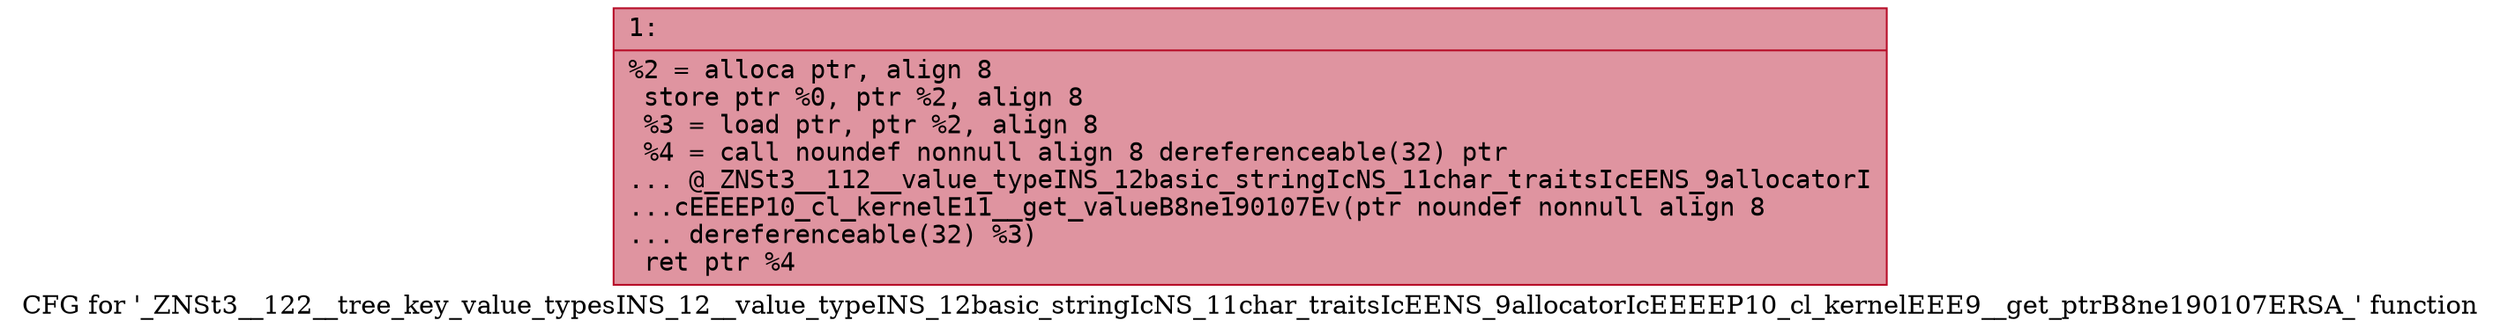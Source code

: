 digraph "CFG for '_ZNSt3__122__tree_key_value_typesINS_12__value_typeINS_12basic_stringIcNS_11char_traitsIcEENS_9allocatorIcEEEEP10_cl_kernelEEE9__get_ptrB8ne190107ERSA_' function" {
	label="CFG for '_ZNSt3__122__tree_key_value_typesINS_12__value_typeINS_12basic_stringIcNS_11char_traitsIcEENS_9allocatorIcEEEEP10_cl_kernelEEE9__get_ptrB8ne190107ERSA_' function";

	Node0x600001382e40 [shape=record,color="#b70d28ff", style=filled, fillcolor="#b70d2870" fontname="Courier",label="{1:\l|  %2 = alloca ptr, align 8\l  store ptr %0, ptr %2, align 8\l  %3 = load ptr, ptr %2, align 8\l  %4 = call noundef nonnull align 8 dereferenceable(32) ptr\l... @_ZNSt3__112__value_typeINS_12basic_stringIcNS_11char_traitsIcEENS_9allocatorI\l...cEEEEP10_cl_kernelE11__get_valueB8ne190107Ev(ptr noundef nonnull align 8\l... dereferenceable(32) %3)\l  ret ptr %4\l}"];
}
